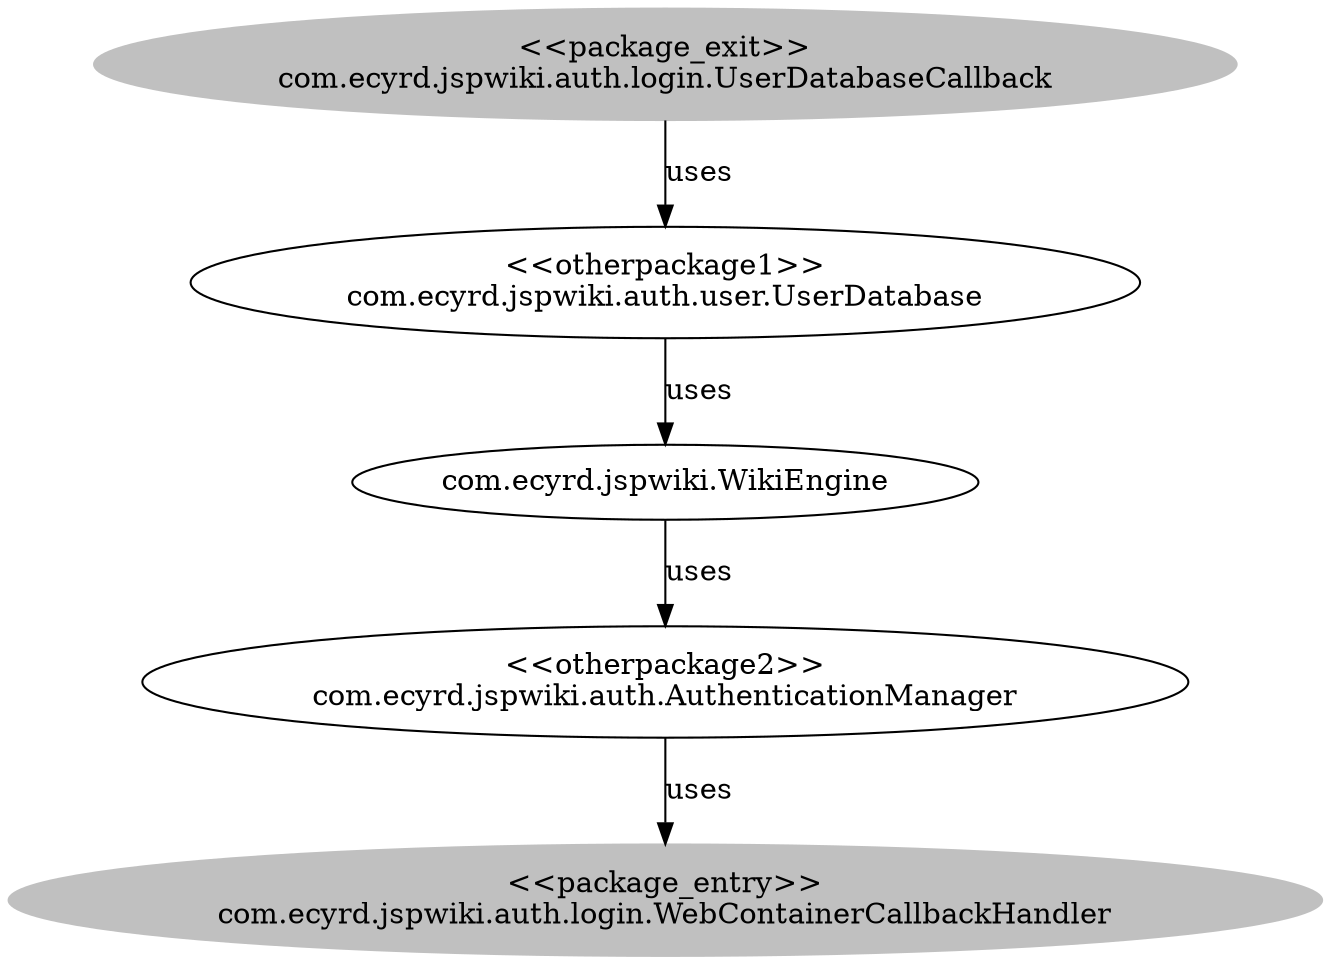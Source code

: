 digraph cd {
	com_ecyrd_jspwiki_auth_login_UserDatabaseCallback [label="<<package_exit>>
com.ecyrd.jspwiki.auth.login.UserDatabaseCallback",style=filled,color="grey"];
	com_ecyrd_jspwiki_auth_login_WebContainerCallbackHandler [label="<<package_entry>>
com.ecyrd.jspwiki.auth.login.WebContainerCallbackHandler",style=filled,color="grey"];
	com_ecyrd_jspwiki_auth_user_UserDatabase [label="<<otherpackage1>>
com.ecyrd.jspwiki.auth.user.UserDatabase"];
	com_ecyrd_jspwiki_auth_AuthenticationManager [label="<<otherpackage2>>
com.ecyrd.jspwiki.auth.AuthenticationManager"];
	com_ecyrd_jspwiki_WikiEngine [label="com.ecyrd.jspwiki.WikiEngine"];
	com_ecyrd_jspwiki_auth_login_UserDatabaseCallback -> com_ecyrd_jspwiki_auth_user_UserDatabase [label=uses];
	com_ecyrd_jspwiki_auth_AuthenticationManager -> com_ecyrd_jspwiki_auth_login_WebContainerCallbackHandler [label=uses];
	com_ecyrd_jspwiki_auth_user_UserDatabase -> com_ecyrd_jspwiki_WikiEngine [label=uses];
	com_ecyrd_jspwiki_WikiEngine -> com_ecyrd_jspwiki_auth_AuthenticationManager [label=uses];
}
